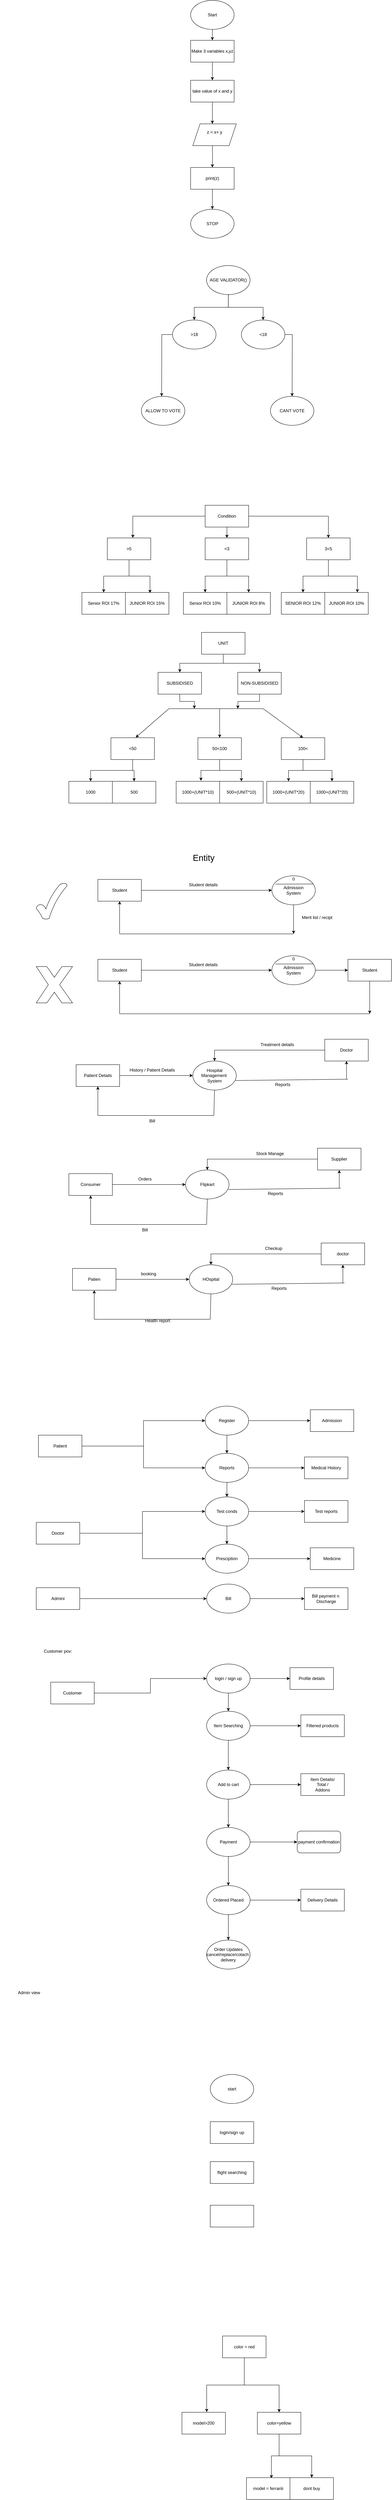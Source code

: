 <mxfile version="20.2.3" type="device"><diagram id="AT9B0kS2fk1D8fBQmfeN" name="Page-1"><mxGraphModel dx="2072" dy="557" grid="1" gridSize="10" guides="1" tooltips="1" connect="1" arrows="1" fold="1" page="1" pageScale="1" pageWidth="1169" pageHeight="827" math="0" shadow="0"><root><mxCell id="0"/><mxCell id="1" parent="0"/><mxCell id="P5jrY3EZZTIS_QduLE-k-5" style="edgeStyle=orthogonalEdgeStyle;rounded=0;orthogonalLoop=1;jettySize=auto;html=1;entryX=0.5;entryY=0;entryDx=0;entryDy=0;" parent="1" source="P5jrY3EZZTIS_QduLE-k-1" target="P5jrY3EZZTIS_QduLE-k-2" edge="1"><mxGeometry relative="1" as="geometry"/></mxCell><mxCell id="P5jrY3EZZTIS_QduLE-k-1" value="Make 3 variables x,yz" style="rounded=0;whiteSpace=wrap;html=1;" parent="1" vertex="1"><mxGeometry x="495.94" y="200" width="120" height="60" as="geometry"/></mxCell><mxCell id="P5jrY3EZZTIS_QduLE-k-6" style="edgeStyle=orthogonalEdgeStyle;rounded=0;orthogonalLoop=1;jettySize=auto;html=1;entryX=0.5;entryY=0;entryDx=0;entryDy=0;" parent="1" source="P5jrY3EZZTIS_QduLE-k-2" edge="1"><mxGeometry relative="1" as="geometry"><mxPoint x="555.94" y="430" as="targetPoint"/></mxGeometry></mxCell><mxCell id="P5jrY3EZZTIS_QduLE-k-2" value="take value of x and y" style="rounded=0;whiteSpace=wrap;html=1;" parent="1" vertex="1"><mxGeometry x="495.94" y="310" width="120" height="60" as="geometry"/></mxCell><mxCell id="P5jrY3EZZTIS_QduLE-k-7" style="edgeStyle=orthogonalEdgeStyle;rounded=0;orthogonalLoop=1;jettySize=auto;html=1;entryX=0.5;entryY=0;entryDx=0;entryDy=0;" parent="1" target="P5jrY3EZZTIS_QduLE-k-4" edge="1"><mxGeometry relative="1" as="geometry"><mxPoint x="555.94" y="490" as="sourcePoint"/></mxGeometry></mxCell><mxCell id="P5jrY3EZZTIS_QduLE-k-11" style="edgeStyle=orthogonalEdgeStyle;rounded=0;orthogonalLoop=1;jettySize=auto;html=1;entryX=0.5;entryY=0;entryDx=0;entryDy=0;" parent="1" source="P5jrY3EZZTIS_QduLE-k-4" target="P5jrY3EZZTIS_QduLE-k-10" edge="1"><mxGeometry relative="1" as="geometry"/></mxCell><mxCell id="P5jrY3EZZTIS_QduLE-k-4" value="print(z)" style="rounded=0;whiteSpace=wrap;html=1;" parent="1" vertex="1"><mxGeometry x="495.94" y="550" width="120" height="60" as="geometry"/></mxCell><mxCell id="P5jrY3EZZTIS_QduLE-k-9" style="edgeStyle=orthogonalEdgeStyle;rounded=0;orthogonalLoop=1;jettySize=auto;html=1;entryX=0.5;entryY=0;entryDx=0;entryDy=0;" parent="1" source="P5jrY3EZZTIS_QduLE-k-8" target="P5jrY3EZZTIS_QduLE-k-1" edge="1"><mxGeometry relative="1" as="geometry"/></mxCell><mxCell id="P5jrY3EZZTIS_QduLE-k-8" value="Start" style="ellipse;whiteSpace=wrap;html=1;" parent="1" vertex="1"><mxGeometry x="495.94" y="90" width="120" height="80" as="geometry"/></mxCell><mxCell id="P5jrY3EZZTIS_QduLE-k-10" value="STOP" style="ellipse;whiteSpace=wrap;html=1;" parent="1" vertex="1"><mxGeometry x="495.94" y="665" width="120" height="80" as="geometry"/></mxCell><mxCell id="P5jrY3EZZTIS_QduLE-k-12" value="&#10;&lt;span style=&quot;color: rgb(0, 0, 0); font-family: Helvetica; font-size: 12px; font-style: normal; font-variant-ligatures: normal; font-variant-caps: normal; font-weight: 400; letter-spacing: normal; orphans: 2; text-align: center; text-indent: 0px; text-transform: none; widows: 2; word-spacing: 0px; -webkit-text-stroke-width: 0px; background-color: rgb(248, 249, 250); text-decoration-thickness: initial; text-decoration-style: initial; text-decoration-color: initial; float: none; display: inline !important;&quot;&gt;z = x+ y&lt;/span&gt;&#10;&#10;" style="shape=parallelogram;perimeter=parallelogramPerimeter;whiteSpace=wrap;html=1;fixedSize=1;sketch=0;" parent="1" vertex="1"><mxGeometry x="501.94" y="430" width="120" height="60" as="geometry"/></mxCell><mxCell id="P5jrY3EZZTIS_QduLE-k-19" style="edgeStyle=orthogonalEdgeStyle;rounded=0;orthogonalLoop=1;jettySize=auto;html=1;" parent="1" source="P5jrY3EZZTIS_QduLE-k-13" target="P5jrY3EZZTIS_QduLE-k-14" edge="1"><mxGeometry relative="1" as="geometry"/></mxCell><mxCell id="P5jrY3EZZTIS_QduLE-k-20" style="edgeStyle=orthogonalEdgeStyle;rounded=0;orthogonalLoop=1;jettySize=auto;html=1;" parent="1" source="P5jrY3EZZTIS_QduLE-k-13" target="P5jrY3EZZTIS_QduLE-k-15" edge="1"><mxGeometry relative="1" as="geometry"/></mxCell><mxCell id="P5jrY3EZZTIS_QduLE-k-13" value="AGE VALIDATOR()" style="ellipse;whiteSpace=wrap;html=1;sketch=0;" parent="1" vertex="1"><mxGeometry x="539.94" y="820" width="120" height="80" as="geometry"/></mxCell><mxCell id="P5jrY3EZZTIS_QduLE-k-18" style="edgeStyle=orthogonalEdgeStyle;rounded=0;orthogonalLoop=1;jettySize=auto;html=1;" parent="1" source="P5jrY3EZZTIS_QduLE-k-14" edge="1"><mxGeometry relative="1" as="geometry"><mxPoint x="415.94" y="1180" as="targetPoint"/></mxGeometry></mxCell><mxCell id="P5jrY3EZZTIS_QduLE-k-14" value="&amp;gt;18" style="ellipse;whiteSpace=wrap;html=1;sketch=0;" parent="1" vertex="1"><mxGeometry x="445.94" y="970" width="120" height="80" as="geometry"/></mxCell><mxCell id="P5jrY3EZZTIS_QduLE-k-21" style="edgeStyle=orthogonalEdgeStyle;rounded=0;orthogonalLoop=1;jettySize=auto;html=1;" parent="1" source="P5jrY3EZZTIS_QduLE-k-15" edge="1"><mxGeometry relative="1" as="geometry"><mxPoint x="775.94" y="1180" as="targetPoint"/></mxGeometry></mxCell><mxCell id="P5jrY3EZZTIS_QduLE-k-15" value="&amp;lt;18" style="ellipse;whiteSpace=wrap;html=1;sketch=0;" parent="1" vertex="1"><mxGeometry x="635.94" y="970" width="120" height="80" as="geometry"/></mxCell><mxCell id="P5jrY3EZZTIS_QduLE-k-16" value="CANT VOTE" style="ellipse;whiteSpace=wrap;html=1;sketch=0;" parent="1" vertex="1"><mxGeometry x="716" y="1180" width="120" height="80" as="geometry"/></mxCell><mxCell id="P5jrY3EZZTIS_QduLE-k-17" value="ALLOW TO VOTE" style="ellipse;whiteSpace=wrap;html=1;sketch=0;" parent="1" vertex="1"><mxGeometry x="360" y="1180" width="120" height="80" as="geometry"/></mxCell><mxCell id="LFOs1gvTpptf0K-Td9Sr-6" style="edgeStyle=orthogonalEdgeStyle;rounded=0;orthogonalLoop=1;jettySize=auto;html=1;entryX=0.587;entryY=-0.005;entryDx=0;entryDy=0;entryPerimeter=0;" parent="1" source="LFOs1gvTpptf0K-Td9Sr-1" target="LFOs1gvTpptf0K-Td9Sr-2" edge="1"><mxGeometry relative="1" as="geometry"/></mxCell><mxCell id="DsprkeoPMTY-mSNJAvl2-25" style="edgeStyle=orthogonalEdgeStyle;rounded=0;orthogonalLoop=1;jettySize=auto;html=1;" parent="1" source="LFOs1gvTpptf0K-Td9Sr-1" target="LFOs1gvTpptf0K-Td9Sr-4" edge="1"><mxGeometry relative="1" as="geometry"/></mxCell><mxCell id="DsprkeoPMTY-mSNJAvl2-27" style="edgeStyle=orthogonalEdgeStyle;rounded=0;orthogonalLoop=1;jettySize=auto;html=1;" parent="1" source="LFOs1gvTpptf0K-Td9Sr-1" target="DsprkeoPMTY-mSNJAvl2-18" edge="1"><mxGeometry relative="1" as="geometry"/></mxCell><mxCell id="LFOs1gvTpptf0K-Td9Sr-1" value="Condition" style="rounded=0;whiteSpace=wrap;html=1;" parent="1" vertex="1"><mxGeometry x="536" y="1480" width="120" height="60" as="geometry"/></mxCell><mxCell id="DsprkeoPMTY-mSNJAvl2-7" style="edgeStyle=orthogonalEdgeStyle;rounded=0;orthogonalLoop=1;jettySize=auto;html=1;entryX=0.5;entryY=0;entryDx=0;entryDy=0;" parent="1" source="LFOs1gvTpptf0K-Td9Sr-2" target="DsprkeoPMTY-mSNJAvl2-1" edge="1"><mxGeometry relative="1" as="geometry"/></mxCell><mxCell id="DsprkeoPMTY-mSNJAvl2-8" style="edgeStyle=orthogonalEdgeStyle;rounded=0;orthogonalLoop=1;jettySize=auto;html=1;entryX=0.565;entryY=0.027;entryDx=0;entryDy=0;entryPerimeter=0;" parent="1" source="LFOs1gvTpptf0K-Td9Sr-2" target="DsprkeoPMTY-mSNJAvl2-6" edge="1"><mxGeometry relative="1" as="geometry"/></mxCell><mxCell id="LFOs1gvTpptf0K-Td9Sr-2" value="&amp;gt;5" style="rounded=0;whiteSpace=wrap;html=1;" parent="1" vertex="1"><mxGeometry x="266" y="1570" width="120" height="60" as="geometry"/></mxCell><mxCell id="DsprkeoPMTY-mSNJAvl2-14" style="edgeStyle=orthogonalEdgeStyle;rounded=0;orthogonalLoop=1;jettySize=auto;html=1;" parent="1" source="LFOs1gvTpptf0K-Td9Sr-4" target="DsprkeoPMTY-mSNJAvl2-2" edge="1"><mxGeometry relative="1" as="geometry"/></mxCell><mxCell id="DsprkeoPMTY-mSNJAvl2-15" style="edgeStyle=orthogonalEdgeStyle;rounded=0;orthogonalLoop=1;jettySize=auto;html=1;" parent="1" source="LFOs1gvTpptf0K-Td9Sr-4" target="DsprkeoPMTY-mSNJAvl2-5" edge="1"><mxGeometry relative="1" as="geometry"/></mxCell><mxCell id="LFOs1gvTpptf0K-Td9Sr-4" value="&amp;lt;3" style="rounded=0;whiteSpace=wrap;html=1;" parent="1" vertex="1"><mxGeometry x="536" y="1570" width="120" height="60" as="geometry"/></mxCell><mxCell id="DsprkeoPMTY-mSNJAvl2-1" value="Senior ROI 17%" style="rounded=0;whiteSpace=wrap;html=1;" parent="1" vertex="1"><mxGeometry x="196" y="1720" width="120" height="60" as="geometry"/></mxCell><mxCell id="DsprkeoPMTY-mSNJAvl2-2" value="Senior ROI 10%" style="rounded=0;whiteSpace=wrap;html=1;" parent="1" vertex="1"><mxGeometry x="476" y="1720" width="120" height="60" as="geometry"/></mxCell><mxCell id="DsprkeoPMTY-mSNJAvl2-3" value="SENIOR ROI 12%" style="rounded=0;whiteSpace=wrap;html=1;" parent="1" vertex="1"><mxGeometry x="746" y="1720" width="120" height="60" as="geometry"/></mxCell><mxCell id="DsprkeoPMTY-mSNJAvl2-4" value="JUNIOR ROI 10%" style="rounded=0;whiteSpace=wrap;html=1;" parent="1" vertex="1"><mxGeometry x="866" y="1720" width="120" height="60" as="geometry"/></mxCell><mxCell id="DsprkeoPMTY-mSNJAvl2-5" value="JUNIOR ROI 8%" style="rounded=0;whiteSpace=wrap;html=1;" parent="1" vertex="1"><mxGeometry x="596" y="1720" width="120" height="60" as="geometry"/></mxCell><mxCell id="DsprkeoPMTY-mSNJAvl2-6" value="JUNIOR ROI 15%" style="rounded=0;whiteSpace=wrap;html=1;" parent="1" vertex="1"><mxGeometry x="316" y="1720" width="120" height="60" as="geometry"/></mxCell><mxCell id="DsprkeoPMTY-mSNJAvl2-20" style="edgeStyle=orthogonalEdgeStyle;rounded=0;orthogonalLoop=1;jettySize=auto;html=1;" parent="1" source="DsprkeoPMTY-mSNJAvl2-18" target="DsprkeoPMTY-mSNJAvl2-3" edge="1"><mxGeometry relative="1" as="geometry"/></mxCell><mxCell id="DsprkeoPMTY-mSNJAvl2-21" style="edgeStyle=orthogonalEdgeStyle;rounded=0;orthogonalLoop=1;jettySize=auto;html=1;entryX=0.75;entryY=0;entryDx=0;entryDy=0;" parent="1" source="DsprkeoPMTY-mSNJAvl2-18" target="DsprkeoPMTY-mSNJAvl2-4" edge="1"><mxGeometry relative="1" as="geometry"/></mxCell><mxCell id="DsprkeoPMTY-mSNJAvl2-18" value="3&amp;lt;5" style="rounded=0;whiteSpace=wrap;html=1;" parent="1" vertex="1"><mxGeometry x="816" y="1570" width="120" height="60" as="geometry"/></mxCell><mxCell id="DsprkeoPMTY-mSNJAvl2-37" style="edgeStyle=orthogonalEdgeStyle;rounded=0;orthogonalLoop=1;jettySize=auto;html=1;" parent="1" source="DsprkeoPMTY-mSNJAvl2-28" target="DsprkeoPMTY-mSNJAvl2-35" edge="1"><mxGeometry relative="1" as="geometry"/></mxCell><mxCell id="DsprkeoPMTY-mSNJAvl2-38" style="edgeStyle=orthogonalEdgeStyle;rounded=0;orthogonalLoop=1;jettySize=auto;html=1;" parent="1" source="DsprkeoPMTY-mSNJAvl2-28" target="DsprkeoPMTY-mSNJAvl2-36" edge="1"><mxGeometry relative="1" as="geometry"/></mxCell><mxCell id="DsprkeoPMTY-mSNJAvl2-28" value="UNIT" style="rounded=0;whiteSpace=wrap;html=1;" parent="1" vertex="1"><mxGeometry x="526" y="1830" width="120" height="60" as="geometry"/></mxCell><mxCell id="DsprkeoPMTY-mSNJAvl2-51" style="edgeStyle=orthogonalEdgeStyle;rounded=0;orthogonalLoop=1;jettySize=auto;html=1;entryX=0.5;entryY=0;entryDx=0;entryDy=0;" parent="1" source="DsprkeoPMTY-mSNJAvl2-29" target="DsprkeoPMTY-mSNJAvl2-48" edge="1"><mxGeometry relative="1" as="geometry"/></mxCell><mxCell id="DsprkeoPMTY-mSNJAvl2-52" style="edgeStyle=orthogonalEdgeStyle;rounded=0;orthogonalLoop=1;jettySize=auto;html=1;" parent="1" source="DsprkeoPMTY-mSNJAvl2-29" target="DsprkeoPMTY-mSNJAvl2-47" edge="1"><mxGeometry relative="1" as="geometry"/></mxCell><mxCell id="DsprkeoPMTY-mSNJAvl2-29" value="&amp;lt;50" style="rounded=0;whiteSpace=wrap;html=1;" parent="1" vertex="1"><mxGeometry x="276" y="2120" width="120" height="60" as="geometry"/></mxCell><mxCell id="DsprkeoPMTY-mSNJAvl2-53" style="edgeStyle=orthogonalEdgeStyle;rounded=0;orthogonalLoop=1;jettySize=auto;html=1;entryX=0.57;entryY=-0.023;entryDx=0;entryDy=0;entryPerimeter=0;" parent="1" source="DsprkeoPMTY-mSNJAvl2-30" target="DsprkeoPMTY-mSNJAvl2-46" edge="1"><mxGeometry relative="1" as="geometry"/></mxCell><mxCell id="DsprkeoPMTY-mSNJAvl2-54" style="edgeStyle=orthogonalEdgeStyle;rounded=0;orthogonalLoop=1;jettySize=auto;html=1;entryX=0.5;entryY=0;entryDx=0;entryDy=0;" parent="1" source="DsprkeoPMTY-mSNJAvl2-30" target="DsprkeoPMTY-mSNJAvl2-49" edge="1"><mxGeometry relative="1" as="geometry"/></mxCell><mxCell id="DsprkeoPMTY-mSNJAvl2-30" value="50&amp;lt;100" style="rounded=0;whiteSpace=wrap;html=1;" parent="1" vertex="1"><mxGeometry x="516" y="2120" width="120" height="60" as="geometry"/></mxCell><mxCell id="DsprkeoPMTY-mSNJAvl2-55" style="edgeStyle=orthogonalEdgeStyle;rounded=0;orthogonalLoop=1;jettySize=auto;html=1;" parent="1" source="DsprkeoPMTY-mSNJAvl2-31" target="DsprkeoPMTY-mSNJAvl2-45" edge="1"><mxGeometry relative="1" as="geometry"/></mxCell><mxCell id="DsprkeoPMTY-mSNJAvl2-56" style="edgeStyle=orthogonalEdgeStyle;rounded=0;orthogonalLoop=1;jettySize=auto;html=1;" parent="1" source="DsprkeoPMTY-mSNJAvl2-31" target="DsprkeoPMTY-mSNJAvl2-50" edge="1"><mxGeometry relative="1" as="geometry"/></mxCell><mxCell id="DsprkeoPMTY-mSNJAvl2-31" value="100&amp;lt;" style="rounded=0;whiteSpace=wrap;html=1;" parent="1" vertex="1"><mxGeometry x="746" y="2120" width="120" height="60" as="geometry"/></mxCell><mxCell id="DsprkeoPMTY-mSNJAvl2-40" style="edgeStyle=orthogonalEdgeStyle;rounded=0;orthogonalLoop=1;jettySize=auto;html=1;" parent="1" source="DsprkeoPMTY-mSNJAvl2-35" edge="1"><mxGeometry relative="1" as="geometry"><mxPoint x="506" y="2040" as="targetPoint"/></mxGeometry></mxCell><mxCell id="DsprkeoPMTY-mSNJAvl2-35" value="SUBSIDISED" style="rounded=0;whiteSpace=wrap;html=1;" parent="1" vertex="1"><mxGeometry x="406" y="1940" width="120" height="60" as="geometry"/></mxCell><mxCell id="DsprkeoPMTY-mSNJAvl2-41" style="edgeStyle=orthogonalEdgeStyle;rounded=0;orthogonalLoop=1;jettySize=auto;html=1;" parent="1" source="DsprkeoPMTY-mSNJAvl2-36" edge="1"><mxGeometry relative="1" as="geometry"><mxPoint x="626" y="2040" as="targetPoint"/></mxGeometry></mxCell><mxCell id="DsprkeoPMTY-mSNJAvl2-36" value="NON-SUBSIDISED" style="rounded=0;whiteSpace=wrap;html=1;" parent="1" vertex="1"><mxGeometry x="626" y="1940" width="120" height="60" as="geometry"/></mxCell><mxCell id="DsprkeoPMTY-mSNJAvl2-39" value="" style="endArrow=none;html=1;rounded=0;" parent="1" edge="1"><mxGeometry width="50" height="50" relative="1" as="geometry"><mxPoint x="436" y="2040" as="sourcePoint"/><mxPoint x="696" y="2040" as="targetPoint"/></mxGeometry></mxCell><mxCell id="DsprkeoPMTY-mSNJAvl2-42" value="" style="endArrow=classic;html=1;rounded=0;entryX=0.571;entryY=-0.011;entryDx=0;entryDy=0;entryPerimeter=0;" parent="1" target="DsprkeoPMTY-mSNJAvl2-29" edge="1"><mxGeometry width="50" height="50" relative="1" as="geometry"><mxPoint x="436" y="2040" as="sourcePoint"/><mxPoint x="382" y="2000" as="targetPoint"/></mxGeometry></mxCell><mxCell id="DsprkeoPMTY-mSNJAvl2-43" value="" style="endArrow=classic;html=1;rounded=0;entryX=0.5;entryY=0;entryDx=0;entryDy=0;" parent="1" target="DsprkeoPMTY-mSNJAvl2-30" edge="1"><mxGeometry width="50" height="50" relative="1" as="geometry"><mxPoint x="576" y="2040" as="sourcePoint"/><mxPoint x="601" y="2040" as="targetPoint"/></mxGeometry></mxCell><mxCell id="DsprkeoPMTY-mSNJAvl2-44" value="" style="endArrow=classic;html=1;rounded=0;entryX=0.5;entryY=0;entryDx=0;entryDy=0;" parent="1" target="DsprkeoPMTY-mSNJAvl2-31" edge="1"><mxGeometry width="50" height="50" relative="1" as="geometry"><mxPoint x="696" y="2040" as="sourcePoint"/><mxPoint x="776" y="2030" as="targetPoint"/></mxGeometry></mxCell><mxCell id="DsprkeoPMTY-mSNJAvl2-45" value="1000+(UNIT*20)" style="rounded=0;whiteSpace=wrap;html=1;" parent="1" vertex="1"><mxGeometry x="706" y="2240" width="120" height="60" as="geometry"/></mxCell><mxCell id="DsprkeoPMTY-mSNJAvl2-46" value="1000+(UNIT*10)" style="rounded=0;whiteSpace=wrap;html=1;" parent="1" vertex="1"><mxGeometry x="456" y="2240" width="120" height="60" as="geometry"/></mxCell><mxCell id="DsprkeoPMTY-mSNJAvl2-47" value="500" style="rounded=0;whiteSpace=wrap;html=1;" parent="1" vertex="1"><mxGeometry x="280" y="2240" width="120" height="60" as="geometry"/></mxCell><mxCell id="DsprkeoPMTY-mSNJAvl2-48" value="1000" style="rounded=0;whiteSpace=wrap;html=1;" parent="1" vertex="1"><mxGeometry x="160" y="2240" width="120" height="60" as="geometry"/></mxCell><mxCell id="DsprkeoPMTY-mSNJAvl2-49" value="500+(UNIT*10)" style="rounded=0;whiteSpace=wrap;html=1;" parent="1" vertex="1"><mxGeometry x="576" y="2240" width="120" height="60" as="geometry"/></mxCell><mxCell id="DsprkeoPMTY-mSNJAvl2-50" value="1000+(UNIT*20)" style="rounded=0;whiteSpace=wrap;html=1;" parent="1" vertex="1"><mxGeometry x="826" y="2240" width="120" height="60" as="geometry"/></mxCell><mxCell id="LODYbCvJpNAsc-kJ_7A7-5" style="edgeStyle=orthogonalEdgeStyle;rounded=0;orthogonalLoop=1;jettySize=auto;html=1;" parent="1" source="LODYbCvJpNAsc-kJ_7A7-1" edge="1"><mxGeometry relative="1" as="geometry"><mxPoint x="720" y="2540" as="targetPoint"/></mxGeometry></mxCell><mxCell id="LODYbCvJpNAsc-kJ_7A7-1" value="Student" style="rounded=0;whiteSpace=wrap;html=1;" parent="1" vertex="1"><mxGeometry x="240" y="2510" width="120" height="60" as="geometry"/></mxCell><mxCell id="LODYbCvJpNAsc-kJ_7A7-6" style="edgeStyle=orthogonalEdgeStyle;rounded=0;orthogonalLoop=1;jettySize=auto;html=1;" parent="1" source="LODYbCvJpNAsc-kJ_7A7-2" edge="1"><mxGeometry relative="1" as="geometry"><mxPoint x="780" y="2660" as="targetPoint"/></mxGeometry></mxCell><mxCell id="LODYbCvJpNAsc-kJ_7A7-2" value="Admission&lt;br&gt;System" style="ellipse;whiteSpace=wrap;html=1;" parent="1" vertex="1"><mxGeometry x="720" y="2500" width="120" height="80" as="geometry"/></mxCell><mxCell id="LODYbCvJpNAsc-kJ_7A7-3" value="" style="endArrow=none;html=1;rounded=0;" parent="1" edge="1"><mxGeometry width="50" height="50" relative="1" as="geometry"><mxPoint x="300" y="2660" as="sourcePoint"/><mxPoint x="780" y="2660" as="targetPoint"/></mxGeometry></mxCell><mxCell id="LODYbCvJpNAsc-kJ_7A7-4" value="" style="endArrow=classic;html=1;rounded=0;entryX=0.5;entryY=1;entryDx=0;entryDy=0;" parent="1" target="LODYbCvJpNAsc-kJ_7A7-1" edge="1"><mxGeometry width="50" height="50" relative="1" as="geometry"><mxPoint x="300" y="2660" as="sourcePoint"/><mxPoint x="550" y="2460" as="targetPoint"/></mxGeometry></mxCell><mxCell id="LODYbCvJpNAsc-kJ_7A7-7" value="Student details" style="text;html=1;strokeColor=none;fillColor=none;align=center;verticalAlign=middle;whiteSpace=wrap;rounded=0;" parent="1" vertex="1"><mxGeometry x="466" y="2510" width="130" height="30" as="geometry"/></mxCell><mxCell id="LODYbCvJpNAsc-kJ_7A7-8" value="&lt;font style=&quot;font-size: 24px;&quot;&gt;Entity&lt;/font&gt;" style="text;html=1;strokeColor=none;fillColor=none;align=center;verticalAlign=middle;whiteSpace=wrap;rounded=0;" parent="1" vertex="1"><mxGeometry x="441.94" y="2421" width="180" height="60" as="geometry"/></mxCell><mxCell id="LODYbCvJpNAsc-kJ_7A7-9" value="Merit list / recipt" style="text;html=1;strokeColor=none;fillColor=none;align=center;verticalAlign=middle;whiteSpace=wrap;rounded=0;" parent="1" vertex="1"><mxGeometry x="790" y="2600" width="110" height="30" as="geometry"/></mxCell><mxCell id="LODYbCvJpNAsc-kJ_7A7-10" value="&lt;font style=&quot;font-size: 12px;&quot;&gt;0&lt;/font&gt;" style="text;html=1;strokeColor=none;fillColor=none;align=center;verticalAlign=middle;whiteSpace=wrap;rounded=0;fontSize=24;" parent="1" vertex="1"><mxGeometry x="750" y="2490" width="60" height="30" as="geometry"/></mxCell><mxCell id="LODYbCvJpNAsc-kJ_7A7-11" value="" style="endArrow=none;html=1;rounded=0;fontSize=12;entryX=0.957;entryY=0.283;entryDx=0;entryDy=0;entryPerimeter=0;" parent="1" target="LODYbCvJpNAsc-kJ_7A7-2" edge="1"><mxGeometry width="50" height="50" relative="1" as="geometry"><mxPoint x="730" y="2523" as="sourcePoint"/><mxPoint x="550" y="2430" as="targetPoint"/></mxGeometry></mxCell><mxCell id="LODYbCvJpNAsc-kJ_7A7-12" style="edgeStyle=orthogonalEdgeStyle;rounded=0;orthogonalLoop=1;jettySize=auto;html=1;" parent="1" source="LODYbCvJpNAsc-kJ_7A7-13" edge="1"><mxGeometry relative="1" as="geometry"><mxPoint x="720" y="2760" as="targetPoint"/></mxGeometry></mxCell><mxCell id="LODYbCvJpNAsc-kJ_7A7-13" value="Student" style="rounded=0;whiteSpace=wrap;html=1;" parent="1" vertex="1"><mxGeometry x="240" y="2730" width="120" height="60" as="geometry"/></mxCell><mxCell id="LODYbCvJpNAsc-kJ_7A7-25" style="edgeStyle=orthogonalEdgeStyle;rounded=0;orthogonalLoop=1;jettySize=auto;html=1;fontSize=12;" parent="1" source="LODYbCvJpNAsc-kJ_7A7-15" target="LODYbCvJpNAsc-kJ_7A7-23" edge="1"><mxGeometry relative="1" as="geometry"/></mxCell><mxCell id="LODYbCvJpNAsc-kJ_7A7-15" value="Admission&lt;br&gt;System" style="ellipse;whiteSpace=wrap;html=1;" parent="1" vertex="1"><mxGeometry x="720" y="2720" width="120" height="80" as="geometry"/></mxCell><mxCell id="LODYbCvJpNAsc-kJ_7A7-16" value="" style="endArrow=none;html=1;rounded=0;" parent="1" edge="1"><mxGeometry width="50" height="50" relative="1" as="geometry"><mxPoint x="300" y="2880" as="sourcePoint"/><mxPoint x="990" y="2880" as="targetPoint"/></mxGeometry></mxCell><mxCell id="LODYbCvJpNAsc-kJ_7A7-17" value="" style="endArrow=classic;html=1;rounded=0;entryX=0.5;entryY=1;entryDx=0;entryDy=0;" parent="1" target="LODYbCvJpNAsc-kJ_7A7-13" edge="1"><mxGeometry width="50" height="50" relative="1" as="geometry"><mxPoint x="300" y="2880" as="sourcePoint"/><mxPoint x="550" y="2680" as="targetPoint"/></mxGeometry></mxCell><mxCell id="LODYbCvJpNAsc-kJ_7A7-18" value="Student details" style="text;html=1;strokeColor=none;fillColor=none;align=center;verticalAlign=middle;whiteSpace=wrap;rounded=0;" parent="1" vertex="1"><mxGeometry x="466" y="2730" width="130" height="30" as="geometry"/></mxCell><mxCell id="LODYbCvJpNAsc-kJ_7A7-20" value="&lt;font style=&quot;font-size: 12px;&quot;&gt;0&lt;/font&gt;" style="text;html=1;strokeColor=none;fillColor=none;align=center;verticalAlign=middle;whiteSpace=wrap;rounded=0;fontSize=24;" parent="1" vertex="1"><mxGeometry x="750" y="2710" width="60" height="30" as="geometry"/></mxCell><mxCell id="LODYbCvJpNAsc-kJ_7A7-21" value="" style="endArrow=none;html=1;rounded=0;fontSize=12;entryX=0.957;entryY=0.283;entryDx=0;entryDy=0;entryPerimeter=0;" parent="1" target="LODYbCvJpNAsc-kJ_7A7-15" edge="1"><mxGeometry width="50" height="50" relative="1" as="geometry"><mxPoint x="730" y="2743" as="sourcePoint"/><mxPoint x="550" y="2650" as="targetPoint"/></mxGeometry></mxCell><mxCell id="LODYbCvJpNAsc-kJ_7A7-29" style="edgeStyle=orthogonalEdgeStyle;rounded=0;orthogonalLoop=1;jettySize=auto;html=1;fontSize=12;" parent="1" source="LODYbCvJpNAsc-kJ_7A7-23" edge="1"><mxGeometry relative="1" as="geometry"><mxPoint x="990" y="2880" as="targetPoint"/></mxGeometry></mxCell><mxCell id="LODYbCvJpNAsc-kJ_7A7-23" value="Student" style="rounded=0;whiteSpace=wrap;html=1;fontSize=12;" parent="1" vertex="1"><mxGeometry x="930" y="2730" width="120" height="60" as="geometry"/></mxCell><mxCell id="LODYbCvJpNAsc-kJ_7A7-31" value="" style="verticalLabelPosition=bottom;verticalAlign=top;html=1;shape=mxgraph.basic.tick;fontSize=12;" parent="1" vertex="1"><mxGeometry x="70" y="2520" width="85" height="100" as="geometry"/></mxCell><mxCell id="LODYbCvJpNAsc-kJ_7A7-32" value="" style="verticalLabelPosition=bottom;verticalAlign=top;html=1;shape=mxgraph.basic.x;fontSize=12;" parent="1" vertex="1"><mxGeometry x="70" y="2750" width="100" height="100" as="geometry"/></mxCell><mxCell id="LODYbCvJpNAsc-kJ_7A7-33" value="Hospital&lt;br&gt;Management&amp;nbsp;&lt;br&gt;System" style="ellipse;whiteSpace=wrap;html=1;fontSize=12;" parent="1" vertex="1"><mxGeometry x="501.94" y="3010" width="120" height="80" as="geometry"/></mxCell><mxCell id="LODYbCvJpNAsc-kJ_7A7-35" style="edgeStyle=orthogonalEdgeStyle;rounded=0;orthogonalLoop=1;jettySize=auto;html=1;fontSize=12;" parent="1" source="LODYbCvJpNAsc-kJ_7A7-34" target="LODYbCvJpNAsc-kJ_7A7-33" edge="1"><mxGeometry relative="1" as="geometry"/></mxCell><mxCell id="LODYbCvJpNAsc-kJ_7A7-34" value="Patient Details" style="rounded=0;whiteSpace=wrap;html=1;fontSize=12;" parent="1" vertex="1"><mxGeometry x="180" y="3020" width="120" height="60" as="geometry"/></mxCell><mxCell id="LODYbCvJpNAsc-kJ_7A7-37" value="" style="endArrow=none;html=1;rounded=0;fontSize=12;" parent="1" edge="1"><mxGeometry width="50" height="50" relative="1" as="geometry"><mxPoint x="240" y="3160" as="sourcePoint"/><mxPoint x="560" y="3160" as="targetPoint"/></mxGeometry></mxCell><mxCell id="LODYbCvJpNAsc-kJ_7A7-38" value="" style="endArrow=classic;html=1;rounded=0;fontSize=12;entryX=0.5;entryY=1;entryDx=0;entryDy=0;" parent="1" target="LODYbCvJpNAsc-kJ_7A7-34" edge="1"><mxGeometry width="50" height="50" relative="1" as="geometry"><mxPoint x="240" y="3160" as="sourcePoint"/><mxPoint x="630" y="2960" as="targetPoint"/></mxGeometry></mxCell><mxCell id="LODYbCvJpNAsc-kJ_7A7-40" style="edgeStyle=orthogonalEdgeStyle;rounded=0;orthogonalLoop=1;jettySize=auto;html=1;entryX=0.5;entryY=0;entryDx=0;entryDy=0;fontSize=12;" parent="1" source="LODYbCvJpNAsc-kJ_7A7-39" target="LODYbCvJpNAsc-kJ_7A7-33" edge="1"><mxGeometry relative="1" as="geometry"/></mxCell><mxCell id="LODYbCvJpNAsc-kJ_7A7-39" value="Doctor" style="rounded=0;whiteSpace=wrap;html=1;fontSize=12;" parent="1" vertex="1"><mxGeometry x="866" y="2950" width="120" height="60" as="geometry"/></mxCell><mxCell id="LODYbCvJpNAsc-kJ_7A7-41" value="" style="endArrow=none;html=1;rounded=0;fontSize=12;exitX=0.983;exitY=0.671;exitDx=0;exitDy=0;exitPerimeter=0;" parent="1" source="LODYbCvJpNAsc-kJ_7A7-33" edge="1"><mxGeometry width="50" height="50" relative="1" as="geometry"><mxPoint x="630" y="3070" as="sourcePoint"/><mxPoint x="930" y="3060" as="targetPoint"/></mxGeometry></mxCell><mxCell id="LODYbCvJpNAsc-kJ_7A7-42" value="" style="endArrow=classic;html=1;rounded=0;fontSize=12;entryX=0.5;entryY=1;entryDx=0;entryDy=0;" parent="1" target="LODYbCvJpNAsc-kJ_7A7-39" edge="1"><mxGeometry width="50" height="50" relative="1" as="geometry"><mxPoint x="926" y="3060" as="sourcePoint"/><mxPoint x="740" y="2860" as="targetPoint"/></mxGeometry></mxCell><mxCell id="LODYbCvJpNAsc-kJ_7A7-43" value="History / Patient Details" style="text;html=1;strokeColor=none;fillColor=none;align=center;verticalAlign=middle;whiteSpace=wrap;rounded=0;fontSize=12;" parent="1" vertex="1"><mxGeometry x="300" y="3020" width="180" height="30" as="geometry"/></mxCell><mxCell id="LODYbCvJpNAsc-kJ_7A7-44" value="Bill" style="text;html=1;strokeColor=none;fillColor=none;align=center;verticalAlign=middle;whiteSpace=wrap;rounded=0;fontSize=12;" parent="1" vertex="1"><mxGeometry x="360" y="3160" width="60" height="30" as="geometry"/></mxCell><mxCell id="LODYbCvJpNAsc-kJ_7A7-45" value="Treatment details" style="text;html=1;strokeColor=none;fillColor=none;align=center;verticalAlign=middle;whiteSpace=wrap;rounded=0;fontSize=12;" parent="1" vertex="1"><mxGeometry x="680" y="2950" width="110" height="30" as="geometry"/></mxCell><mxCell id="LODYbCvJpNAsc-kJ_7A7-46" value="Reports" style="text;html=1;strokeColor=none;fillColor=none;align=center;verticalAlign=middle;whiteSpace=wrap;rounded=0;fontSize=12;" parent="1" vertex="1"><mxGeometry x="720" y="3060" width="60" height="30" as="geometry"/></mxCell><mxCell id="LODYbCvJpNAsc-kJ_7A7-47" value="" style="endArrow=none;html=1;rounded=0;fontSize=12;entryX=0.5;entryY=1;entryDx=0;entryDy=0;" parent="1" target="LODYbCvJpNAsc-kJ_7A7-33" edge="1"><mxGeometry width="50" height="50" relative="1" as="geometry"><mxPoint x="560" y="3160" as="sourcePoint"/><mxPoint x="620" y="3050" as="targetPoint"/></mxGeometry></mxCell><mxCell id="LODYbCvJpNAsc-kJ_7A7-50" value="Flipkart" style="ellipse;whiteSpace=wrap;html=1;fontSize=12;" parent="1" vertex="1"><mxGeometry x="481.94" y="3310" width="120" height="80" as="geometry"/></mxCell><mxCell id="LODYbCvJpNAsc-kJ_7A7-51" style="edgeStyle=orthogonalEdgeStyle;rounded=0;orthogonalLoop=1;jettySize=auto;html=1;fontSize=12;" parent="1" source="LODYbCvJpNAsc-kJ_7A7-52" target="LODYbCvJpNAsc-kJ_7A7-50" edge="1"><mxGeometry relative="1" as="geometry"/></mxCell><mxCell id="LODYbCvJpNAsc-kJ_7A7-52" value="Consumer" style="rounded=0;whiteSpace=wrap;html=1;fontSize=12;" parent="1" vertex="1"><mxGeometry x="160" y="3320" width="120" height="60" as="geometry"/></mxCell><mxCell id="LODYbCvJpNAsc-kJ_7A7-53" value="" style="endArrow=none;html=1;rounded=0;fontSize=12;" parent="1" edge="1"><mxGeometry width="50" height="50" relative="1" as="geometry"><mxPoint x="220" y="3460" as="sourcePoint"/><mxPoint x="540" y="3460" as="targetPoint"/></mxGeometry></mxCell><mxCell id="LODYbCvJpNAsc-kJ_7A7-54" value="" style="endArrow=classic;html=1;rounded=0;fontSize=12;entryX=0.5;entryY=1;entryDx=0;entryDy=0;" parent="1" target="LODYbCvJpNAsc-kJ_7A7-52" edge="1"><mxGeometry width="50" height="50" relative="1" as="geometry"><mxPoint x="220" y="3460" as="sourcePoint"/><mxPoint x="610" y="3260" as="targetPoint"/></mxGeometry></mxCell><mxCell id="LODYbCvJpNAsc-kJ_7A7-55" style="edgeStyle=orthogonalEdgeStyle;rounded=0;orthogonalLoop=1;jettySize=auto;html=1;entryX=0.5;entryY=0;entryDx=0;entryDy=0;fontSize=12;" parent="1" source="LODYbCvJpNAsc-kJ_7A7-56" target="LODYbCvJpNAsc-kJ_7A7-50" edge="1"><mxGeometry relative="1" as="geometry"/></mxCell><mxCell id="LODYbCvJpNAsc-kJ_7A7-56" value="Supplier" style="rounded=0;whiteSpace=wrap;html=1;fontSize=12;" parent="1" vertex="1"><mxGeometry x="846" y="3250" width="120" height="60" as="geometry"/></mxCell><mxCell id="LODYbCvJpNAsc-kJ_7A7-57" value="" style="endArrow=none;html=1;rounded=0;fontSize=12;exitX=0.983;exitY=0.671;exitDx=0;exitDy=0;exitPerimeter=0;" parent="1" source="LODYbCvJpNAsc-kJ_7A7-50" edge="1"><mxGeometry width="50" height="50" relative="1" as="geometry"><mxPoint x="610" y="3370" as="sourcePoint"/><mxPoint x="910" y="3360" as="targetPoint"/></mxGeometry></mxCell><mxCell id="LODYbCvJpNAsc-kJ_7A7-58" value="" style="endArrow=classic;html=1;rounded=0;fontSize=12;entryX=0.5;entryY=1;entryDx=0;entryDy=0;" parent="1" target="LODYbCvJpNAsc-kJ_7A7-56" edge="1"><mxGeometry width="50" height="50" relative="1" as="geometry"><mxPoint x="906" y="3360" as="sourcePoint"/><mxPoint x="720" y="3160" as="targetPoint"/></mxGeometry></mxCell><mxCell id="LODYbCvJpNAsc-kJ_7A7-59" value="Orders" style="text;html=1;strokeColor=none;fillColor=none;align=center;verticalAlign=middle;whiteSpace=wrap;rounded=0;fontSize=12;" parent="1" vertex="1"><mxGeometry x="280" y="3320" width="180" height="30" as="geometry"/></mxCell><mxCell id="LODYbCvJpNAsc-kJ_7A7-60" value="Bill" style="text;html=1;strokeColor=none;fillColor=none;align=center;verticalAlign=middle;whiteSpace=wrap;rounded=0;fontSize=12;" parent="1" vertex="1"><mxGeometry x="340" y="3460" width="60" height="30" as="geometry"/></mxCell><mxCell id="LODYbCvJpNAsc-kJ_7A7-61" value="Stock Manage" style="text;html=1;strokeColor=none;fillColor=none;align=center;verticalAlign=middle;whiteSpace=wrap;rounded=0;fontSize=12;" parent="1" vertex="1"><mxGeometry x="660" y="3250" width="110" height="30" as="geometry"/></mxCell><mxCell id="LODYbCvJpNAsc-kJ_7A7-62" value="Reports" style="text;html=1;strokeColor=none;fillColor=none;align=center;verticalAlign=middle;whiteSpace=wrap;rounded=0;fontSize=12;" parent="1" vertex="1"><mxGeometry x="700" y="3360" width="60" height="30" as="geometry"/></mxCell><mxCell id="LODYbCvJpNAsc-kJ_7A7-63" value="" style="endArrow=none;html=1;rounded=0;fontSize=12;entryX=0.5;entryY=1;entryDx=0;entryDy=0;" parent="1" target="LODYbCvJpNAsc-kJ_7A7-50" edge="1"><mxGeometry width="50" height="50" relative="1" as="geometry"><mxPoint x="540" y="3460" as="sourcePoint"/><mxPoint x="600" y="3350" as="targetPoint"/></mxGeometry></mxCell><mxCell id="QJbdWtjZ7EEJ1wzDCTtT-1" value="HOspital" style="ellipse;whiteSpace=wrap;html=1;fontSize=12;" parent="1" vertex="1"><mxGeometry x="491.94" y="3571" width="120" height="80" as="geometry"/></mxCell><mxCell id="QJbdWtjZ7EEJ1wzDCTtT-2" style="edgeStyle=orthogonalEdgeStyle;rounded=0;orthogonalLoop=1;jettySize=auto;html=1;fontSize=12;" parent="1" source="QJbdWtjZ7EEJ1wzDCTtT-3" target="QJbdWtjZ7EEJ1wzDCTtT-1" edge="1"><mxGeometry relative="1" as="geometry"/></mxCell><mxCell id="QJbdWtjZ7EEJ1wzDCTtT-3" value="Patien" style="rounded=0;whiteSpace=wrap;html=1;fontSize=12;" parent="1" vertex="1"><mxGeometry x="170" y="3581" width="120" height="60" as="geometry"/></mxCell><mxCell id="QJbdWtjZ7EEJ1wzDCTtT-4" value="" style="endArrow=none;html=1;rounded=0;fontSize=12;" parent="1" edge="1"><mxGeometry width="50" height="50" relative="1" as="geometry"><mxPoint x="230" y="3721" as="sourcePoint"/><mxPoint x="550" y="3721" as="targetPoint"/></mxGeometry></mxCell><mxCell id="QJbdWtjZ7EEJ1wzDCTtT-5" value="" style="endArrow=classic;html=1;rounded=0;fontSize=12;entryX=0.5;entryY=1;entryDx=0;entryDy=0;" parent="1" target="QJbdWtjZ7EEJ1wzDCTtT-3" edge="1"><mxGeometry width="50" height="50" relative="1" as="geometry"><mxPoint x="230" y="3721" as="sourcePoint"/><mxPoint x="620" y="3521" as="targetPoint"/></mxGeometry></mxCell><mxCell id="QJbdWtjZ7EEJ1wzDCTtT-6" style="edgeStyle=orthogonalEdgeStyle;rounded=0;orthogonalLoop=1;jettySize=auto;html=1;entryX=0.5;entryY=0;entryDx=0;entryDy=0;fontSize=12;" parent="1" source="QJbdWtjZ7EEJ1wzDCTtT-7" target="QJbdWtjZ7EEJ1wzDCTtT-1" edge="1"><mxGeometry relative="1" as="geometry"/></mxCell><mxCell id="QJbdWtjZ7EEJ1wzDCTtT-7" value="doctor" style="rounded=0;whiteSpace=wrap;html=1;fontSize=12;" parent="1" vertex="1"><mxGeometry x="856" y="3511" width="120" height="60" as="geometry"/></mxCell><mxCell id="QJbdWtjZ7EEJ1wzDCTtT-8" value="" style="endArrow=none;html=1;rounded=0;fontSize=12;exitX=0.983;exitY=0.671;exitDx=0;exitDy=0;exitPerimeter=0;" parent="1" source="QJbdWtjZ7EEJ1wzDCTtT-1" edge="1"><mxGeometry width="50" height="50" relative="1" as="geometry"><mxPoint x="620" y="3631" as="sourcePoint"/><mxPoint x="920" y="3621" as="targetPoint"/></mxGeometry></mxCell><mxCell id="QJbdWtjZ7EEJ1wzDCTtT-9" value="" style="endArrow=classic;html=1;rounded=0;fontSize=12;entryX=0.5;entryY=1;entryDx=0;entryDy=0;" parent="1" target="QJbdWtjZ7EEJ1wzDCTtT-7" edge="1"><mxGeometry width="50" height="50" relative="1" as="geometry"><mxPoint x="916" y="3621" as="sourcePoint"/><mxPoint x="730" y="3421" as="targetPoint"/></mxGeometry></mxCell><mxCell id="QJbdWtjZ7EEJ1wzDCTtT-10" value="booking" style="text;html=1;strokeColor=none;fillColor=none;align=center;verticalAlign=middle;whiteSpace=wrap;rounded=0;fontSize=12;" parent="1" vertex="1"><mxGeometry x="290" y="3581" width="180" height="30" as="geometry"/></mxCell><mxCell id="QJbdWtjZ7EEJ1wzDCTtT-11" value="Checkup" style="text;html=1;strokeColor=none;fillColor=none;align=center;verticalAlign=middle;whiteSpace=wrap;rounded=0;fontSize=12;" parent="1" vertex="1"><mxGeometry x="670" y="3511" width="110" height="30" as="geometry"/></mxCell><mxCell id="QJbdWtjZ7EEJ1wzDCTtT-12" value="Reports" style="text;html=1;strokeColor=none;fillColor=none;align=center;verticalAlign=middle;whiteSpace=wrap;rounded=0;fontSize=12;" parent="1" vertex="1"><mxGeometry x="710" y="3621" width="60" height="30" as="geometry"/></mxCell><mxCell id="QJbdWtjZ7EEJ1wzDCTtT-13" value="" style="endArrow=none;html=1;rounded=0;fontSize=12;entryX=0.5;entryY=1;entryDx=0;entryDy=0;" parent="1" target="QJbdWtjZ7EEJ1wzDCTtT-1" edge="1"><mxGeometry width="50" height="50" relative="1" as="geometry"><mxPoint x="550" y="3721" as="sourcePoint"/><mxPoint x="610" y="3611" as="targetPoint"/></mxGeometry></mxCell><mxCell id="QJbdWtjZ7EEJ1wzDCTtT-14" value="Health report" style="text;html=1;strokeColor=none;fillColor=none;align=center;verticalAlign=middle;whiteSpace=wrap;rounded=0;" parent="1" vertex="1"><mxGeometry x="350" y="3710" width="110" height="30" as="geometry"/></mxCell><mxCell id="QJbdWtjZ7EEJ1wzDCTtT-20" style="edgeStyle=orthogonalEdgeStyle;rounded=0;orthogonalLoop=1;jettySize=auto;html=1;" parent="1" source="QJbdWtjZ7EEJ1wzDCTtT-15" target="QJbdWtjZ7EEJ1wzDCTtT-16" edge="1"><mxGeometry relative="1" as="geometry"/></mxCell><mxCell id="WeDImAIHADrAUIlBB8EY-7" style="edgeStyle=orthogonalEdgeStyle;rounded=0;orthogonalLoop=1;jettySize=auto;html=1;" parent="1" source="QJbdWtjZ7EEJ1wzDCTtT-15" target="WeDImAIHADrAUIlBB8EY-2" edge="1"><mxGeometry relative="1" as="geometry"/></mxCell><mxCell id="QJbdWtjZ7EEJ1wzDCTtT-15" value="Register" style="ellipse;whiteSpace=wrap;html=1;" parent="1" vertex="1"><mxGeometry x="536" y="3960" width="120" height="80" as="geometry"/></mxCell><mxCell id="QJbdWtjZ7EEJ1wzDCTtT-21" style="edgeStyle=orthogonalEdgeStyle;rounded=0;orthogonalLoop=1;jettySize=auto;html=1;" parent="1" source="QJbdWtjZ7EEJ1wzDCTtT-16" target="QJbdWtjZ7EEJ1wzDCTtT-17" edge="1"><mxGeometry relative="1" as="geometry"/></mxCell><mxCell id="WeDImAIHADrAUIlBB8EY-4" style="edgeStyle=orthogonalEdgeStyle;rounded=0;orthogonalLoop=1;jettySize=auto;html=1;" parent="1" source="QJbdWtjZ7EEJ1wzDCTtT-16" target="WeDImAIHADrAUIlBB8EY-3" edge="1"><mxGeometry relative="1" as="geometry"/></mxCell><mxCell id="QJbdWtjZ7EEJ1wzDCTtT-16" value="Reports" style="ellipse;whiteSpace=wrap;html=1;" parent="1" vertex="1"><mxGeometry x="536" y="4090" width="120" height="80" as="geometry"/></mxCell><mxCell id="QJbdWtjZ7EEJ1wzDCTtT-22" style="edgeStyle=orthogonalEdgeStyle;rounded=0;orthogonalLoop=1;jettySize=auto;html=1;" parent="1" source="QJbdWtjZ7EEJ1wzDCTtT-17" target="QJbdWtjZ7EEJ1wzDCTtT-18" edge="1"><mxGeometry relative="1" as="geometry"/></mxCell><mxCell id="WeDImAIHADrAUIlBB8EY-9" style="edgeStyle=orthogonalEdgeStyle;rounded=0;orthogonalLoop=1;jettySize=auto;html=1;entryX=0;entryY=0.5;entryDx=0;entryDy=0;" parent="1" source="QJbdWtjZ7EEJ1wzDCTtT-17" target="WeDImAIHADrAUIlBB8EY-8" edge="1"><mxGeometry relative="1" as="geometry"/></mxCell><mxCell id="QJbdWtjZ7EEJ1wzDCTtT-17" value="Test conds" style="ellipse;whiteSpace=wrap;html=1;" parent="1" vertex="1"><mxGeometry x="536" y="4210" width="120" height="80" as="geometry"/></mxCell><mxCell id="WeDImAIHADrAUIlBB8EY-11" style="edgeStyle=orthogonalEdgeStyle;rounded=0;orthogonalLoop=1;jettySize=auto;html=1;entryX=0;entryY=0.5;entryDx=0;entryDy=0;" parent="1" source="QJbdWtjZ7EEJ1wzDCTtT-18" target="WeDImAIHADrAUIlBB8EY-10" edge="1"><mxGeometry relative="1" as="geometry"/></mxCell><mxCell id="QJbdWtjZ7EEJ1wzDCTtT-18" value="Presciption" style="ellipse;whiteSpace=wrap;html=1;" parent="1" vertex="1"><mxGeometry x="536" y="4340" width="120" height="80" as="geometry"/></mxCell><mxCell id="WeDImAIHADrAUIlBB8EY-14" style="edgeStyle=orthogonalEdgeStyle;rounded=0;orthogonalLoop=1;jettySize=auto;html=1;" parent="1" source="QJbdWtjZ7EEJ1wzDCTtT-19" target="WeDImAIHADrAUIlBB8EY-13" edge="1"><mxGeometry relative="1" as="geometry"/></mxCell><mxCell id="QJbdWtjZ7EEJ1wzDCTtT-19" value="Bill" style="ellipse;whiteSpace=wrap;html=1;" parent="1" vertex="1"><mxGeometry x="540" y="4450" width="120" height="80" as="geometry"/></mxCell><mxCell id="QJbdWtjZ7EEJ1wzDCTtT-29" style="edgeStyle=orthogonalEdgeStyle;rounded=0;orthogonalLoop=1;jettySize=auto;html=1;entryX=0;entryY=0.5;entryDx=0;entryDy=0;" parent="1" source="QJbdWtjZ7EEJ1wzDCTtT-25" target="QJbdWtjZ7EEJ1wzDCTtT-15" edge="1"><mxGeometry relative="1" as="geometry"/></mxCell><mxCell id="WeDImAIHADrAUIlBB8EY-1" style="edgeStyle=orthogonalEdgeStyle;rounded=0;orthogonalLoop=1;jettySize=auto;html=1;" parent="1" source="QJbdWtjZ7EEJ1wzDCTtT-25" target="QJbdWtjZ7EEJ1wzDCTtT-16" edge="1"><mxGeometry relative="1" as="geometry"/></mxCell><mxCell id="QJbdWtjZ7EEJ1wzDCTtT-25" value="Patient" style="rounded=0;whiteSpace=wrap;html=1;" parent="1" vertex="1"><mxGeometry x="76" y="4040" width="120" height="60" as="geometry"/></mxCell><mxCell id="QJbdWtjZ7EEJ1wzDCTtT-28" style="edgeStyle=orthogonalEdgeStyle;rounded=0;orthogonalLoop=1;jettySize=auto;html=1;" parent="1" source="QJbdWtjZ7EEJ1wzDCTtT-27" target="QJbdWtjZ7EEJ1wzDCTtT-17" edge="1"><mxGeometry relative="1" as="geometry"/></mxCell><mxCell id="QJbdWtjZ7EEJ1wzDCTtT-31" style="edgeStyle=orthogonalEdgeStyle;rounded=0;orthogonalLoop=1;jettySize=auto;html=1;" parent="1" source="QJbdWtjZ7EEJ1wzDCTtT-27" target="QJbdWtjZ7EEJ1wzDCTtT-18" edge="1"><mxGeometry relative="1" as="geometry"/></mxCell><mxCell id="QJbdWtjZ7EEJ1wzDCTtT-27" value="Doctor" style="rounded=0;whiteSpace=wrap;html=1;" parent="1" vertex="1"><mxGeometry x="70" y="4280" width="120" height="60" as="geometry"/></mxCell><mxCell id="WeDImAIHADrAUIlBB8EY-2" value="Admission" style="rounded=0;whiteSpace=wrap;html=1;" parent="1" vertex="1"><mxGeometry x="826" y="3970" width="120" height="60" as="geometry"/></mxCell><mxCell id="WeDImAIHADrAUIlBB8EY-3" value="Medical History" style="rounded=0;whiteSpace=wrap;html=1;" parent="1" vertex="1"><mxGeometry x="810" y="4100" width="120" height="60" as="geometry"/></mxCell><mxCell id="WeDImAIHADrAUIlBB8EY-8" value="Test reports" style="rounded=0;whiteSpace=wrap;html=1;" parent="1" vertex="1"><mxGeometry x="810" y="4220" width="120" height="60" as="geometry"/></mxCell><mxCell id="WeDImAIHADrAUIlBB8EY-10" value="Medicine" style="rounded=0;whiteSpace=wrap;html=1;" parent="1" vertex="1"><mxGeometry x="826" y="4350" width="120" height="60" as="geometry"/></mxCell><mxCell id="WeDImAIHADrAUIlBB8EY-13" value="Bill payment n&amp;nbsp;&lt;br&gt;Discharge" style="rounded=0;whiteSpace=wrap;html=1;" parent="1" vertex="1"><mxGeometry x="810" y="4460" width="120" height="60" as="geometry"/></mxCell><mxCell id="WeDImAIHADrAUIlBB8EY-16" style="edgeStyle=orthogonalEdgeStyle;rounded=0;orthogonalLoop=1;jettySize=auto;html=1;" parent="1" source="WeDImAIHADrAUIlBB8EY-15" target="QJbdWtjZ7EEJ1wzDCTtT-19" edge="1"><mxGeometry relative="1" as="geometry"/></mxCell><mxCell id="WeDImAIHADrAUIlBB8EY-15" value="Admini" style="rounded=0;whiteSpace=wrap;html=1;" parent="1" vertex="1"><mxGeometry x="70" y="4460" width="120" height="60" as="geometry"/></mxCell><mxCell id="CmDV2-P4rZnHzSmH7H0D-1" value="Customer pov:" style="text;html=1;strokeColor=none;fillColor=none;align=center;verticalAlign=middle;whiteSpace=wrap;rounded=0;" parent="1" vertex="1"><mxGeometry x="-30" y="4600" width="320" height="70" as="geometry"/></mxCell><mxCell id="CmDV2-P4rZnHzSmH7H0D-8" style="edgeStyle=orthogonalEdgeStyle;rounded=0;orthogonalLoop=1;jettySize=auto;html=1;" parent="1" source="CmDV2-P4rZnHzSmH7H0D-2" target="CmDV2-P4rZnHzSmH7H0D-3" edge="1"><mxGeometry relative="1" as="geometry"/></mxCell><mxCell id="CmDV2-P4rZnHzSmH7H0D-2" value="Customer" style="rounded=0;whiteSpace=wrap;html=1;" parent="1" vertex="1"><mxGeometry x="110" y="4720" width="120" height="60" as="geometry"/></mxCell><mxCell id="CmDV2-P4rZnHzSmH7H0D-10" style="edgeStyle=orthogonalEdgeStyle;rounded=0;orthogonalLoop=1;jettySize=auto;html=1;" parent="1" source="CmDV2-P4rZnHzSmH7H0D-3" target="CmDV2-P4rZnHzSmH7H0D-11" edge="1"><mxGeometry relative="1" as="geometry"><mxPoint x="830.0" y="4710" as="targetPoint"/></mxGeometry></mxCell><mxCell id="CmDV2-P4rZnHzSmH7H0D-14" style="edgeStyle=orthogonalEdgeStyle;rounded=0;orthogonalLoop=1;jettySize=auto;html=1;entryX=0.5;entryY=0;entryDx=0;entryDy=0;" parent="1" source="CmDV2-P4rZnHzSmH7H0D-3" target="CmDV2-P4rZnHzSmH7H0D-4" edge="1"><mxGeometry relative="1" as="geometry"/></mxCell><mxCell id="CmDV2-P4rZnHzSmH7H0D-3" value="login / sign up" style="ellipse;whiteSpace=wrap;html=1;" parent="1" vertex="1"><mxGeometry x="540" y="4670" width="120" height="80" as="geometry"/></mxCell><mxCell id="CmDV2-P4rZnHzSmH7H0D-13" style="edgeStyle=orthogonalEdgeStyle;rounded=0;orthogonalLoop=1;jettySize=auto;html=1;" parent="1" source="CmDV2-P4rZnHzSmH7H0D-4" target="CmDV2-P4rZnHzSmH7H0D-12" edge="1"><mxGeometry relative="1" as="geometry"/></mxCell><mxCell id="CmDV2-P4rZnHzSmH7H0D-15" style="edgeStyle=orthogonalEdgeStyle;rounded=0;orthogonalLoop=1;jettySize=auto;html=1;" parent="1" source="CmDV2-P4rZnHzSmH7H0D-4" target="CmDV2-P4rZnHzSmH7H0D-5" edge="1"><mxGeometry relative="1" as="geometry"/></mxCell><mxCell id="CmDV2-P4rZnHzSmH7H0D-4" value="Item Searching" style="ellipse;whiteSpace=wrap;html=1;" parent="1" vertex="1"><mxGeometry x="539.94" y="4800" width="120" height="80" as="geometry"/></mxCell><mxCell id="CmDV2-P4rZnHzSmH7H0D-17" style="edgeStyle=orthogonalEdgeStyle;rounded=0;orthogonalLoop=1;jettySize=auto;html=1;" parent="1" source="CmDV2-P4rZnHzSmH7H0D-5" target="CmDV2-P4rZnHzSmH7H0D-16" edge="1"><mxGeometry relative="1" as="geometry"/></mxCell><mxCell id="CmDV2-P4rZnHzSmH7H0D-18" style="edgeStyle=orthogonalEdgeStyle;rounded=0;orthogonalLoop=1;jettySize=auto;html=1;" parent="1" source="CmDV2-P4rZnHzSmH7H0D-5" target="CmDV2-P4rZnHzSmH7H0D-6" edge="1"><mxGeometry relative="1" as="geometry"/></mxCell><mxCell id="CmDV2-P4rZnHzSmH7H0D-5" value="Add to cart" style="ellipse;whiteSpace=wrap;html=1;" parent="1" vertex="1"><mxGeometry x="539.94" y="4962" width="120" height="80" as="geometry"/></mxCell><mxCell id="CmDV2-P4rZnHzSmH7H0D-20" style="edgeStyle=orthogonalEdgeStyle;rounded=0;orthogonalLoop=1;jettySize=auto;html=1;" parent="1" source="CmDV2-P4rZnHzSmH7H0D-6" target="CmDV2-P4rZnHzSmH7H0D-19" edge="1"><mxGeometry relative="1" as="geometry"/></mxCell><mxCell id="CmDV2-P4rZnHzSmH7H0D-24" style="edgeStyle=orthogonalEdgeStyle;rounded=0;orthogonalLoop=1;jettySize=auto;html=1;" parent="1" source="CmDV2-P4rZnHzSmH7H0D-6" target="CmDV2-P4rZnHzSmH7H0D-7" edge="1"><mxGeometry relative="1" as="geometry"/></mxCell><mxCell id="CmDV2-P4rZnHzSmH7H0D-6" value="Payment" style="ellipse;whiteSpace=wrap;html=1;" parent="1" vertex="1"><mxGeometry x="540" y="5120" width="120" height="80" as="geometry"/></mxCell><mxCell id="CmDV2-P4rZnHzSmH7H0D-23" style="edgeStyle=orthogonalEdgeStyle;rounded=0;orthogonalLoop=1;jettySize=auto;html=1;" parent="1" source="CmDV2-P4rZnHzSmH7H0D-7" target="CmDV2-P4rZnHzSmH7H0D-22" edge="1"><mxGeometry relative="1" as="geometry"/></mxCell><mxCell id="CmDV2-P4rZnHzSmH7H0D-25" style="edgeStyle=orthogonalEdgeStyle;rounded=0;orthogonalLoop=1;jettySize=auto;html=1;" parent="1" source="CmDV2-P4rZnHzSmH7H0D-7" target="CmDV2-P4rZnHzSmH7H0D-21" edge="1"><mxGeometry relative="1" as="geometry"/></mxCell><mxCell id="CmDV2-P4rZnHzSmH7H0D-7" value="Ordered Placed" style="ellipse;whiteSpace=wrap;html=1;" parent="1" vertex="1"><mxGeometry x="540" y="5280" width="120" height="80" as="geometry"/></mxCell><mxCell id="CmDV2-P4rZnHzSmH7H0D-11" value="Profile details" style="rounded=0;whiteSpace=wrap;html=1;" parent="1" vertex="1"><mxGeometry x="770.0" y="4680" width="120" height="60" as="geometry"/></mxCell><mxCell id="CmDV2-P4rZnHzSmH7H0D-12" value="Filtered products" style="rounded=0;whiteSpace=wrap;html=1;" parent="1" vertex="1"><mxGeometry x="800" y="4810" width="120" height="60" as="geometry"/></mxCell><mxCell id="CmDV2-P4rZnHzSmH7H0D-16" value="Item Details/&lt;br&gt;Total /&lt;br&gt;Addons" style="rounded=0;whiteSpace=wrap;html=1;" parent="1" vertex="1"><mxGeometry x="800" y="4972" width="120" height="60" as="geometry"/></mxCell><mxCell id="CmDV2-P4rZnHzSmH7H0D-19" value="payment confirmation" style="rounded=1;whiteSpace=wrap;html=1;" parent="1" vertex="1"><mxGeometry x="790" y="5130" width="120" height="60" as="geometry"/></mxCell><mxCell id="CmDV2-P4rZnHzSmH7H0D-21" value="Delivery Details" style="rounded=0;whiteSpace=wrap;html=1;" parent="1" vertex="1"><mxGeometry x="800" y="5290" width="120" height="60" as="geometry"/></mxCell><mxCell id="CmDV2-P4rZnHzSmH7H0D-22" value="Order Updates&lt;br&gt;cancel/replace/cotach&amp;nbsp;&lt;br&gt;delivery" style="ellipse;whiteSpace=wrap;html=1;" parent="1" vertex="1"><mxGeometry x="540" y="5430" width="120" height="80" as="geometry"/></mxCell><mxCell id="CmDV2-P4rZnHzSmH7H0D-26" value="Admin view" style="text;html=1;strokeColor=none;fillColor=none;align=center;verticalAlign=middle;whiteSpace=wrap;rounded=0;" parent="1" vertex="1"><mxGeometry y="5560" width="100" height="30" as="geometry"/></mxCell><mxCell id="NRaBciYCLMF3hOZ_t1Av-2" value="start" style="ellipse;whiteSpace=wrap;html=1;" vertex="1" parent="1"><mxGeometry x="550" y="5800" width="120" height="80" as="geometry"/></mxCell><mxCell id="NRaBciYCLMF3hOZ_t1Av-3" value="login/sign up" style="rounded=0;whiteSpace=wrap;html=1;" vertex="1" parent="1"><mxGeometry x="550" y="5930" width="120" height="60" as="geometry"/></mxCell><mxCell id="NRaBciYCLMF3hOZ_t1Av-4" value="flight searching" style="rounded=0;whiteSpace=wrap;html=1;" vertex="1" parent="1"><mxGeometry x="550" y="6040" width="120" height="60" as="geometry"/></mxCell><mxCell id="NRaBciYCLMF3hOZ_t1Av-5" value="" style="rounded=0;whiteSpace=wrap;html=1;" vertex="1" parent="1"><mxGeometry x="550" y="6160" width="120" height="60" as="geometry"/></mxCell><mxCell id="NRaBciYCLMF3hOZ_t1Av-13" style="edgeStyle=orthogonalEdgeStyle;rounded=0;orthogonalLoop=1;jettySize=auto;html=1;entryX=0.569;entryY=-0.009;entryDx=0;entryDy=0;entryPerimeter=0;" edge="1" parent="1" source="NRaBciYCLMF3hOZ_t1Av-6" target="NRaBciYCLMF3hOZ_t1Av-7"><mxGeometry relative="1" as="geometry"/></mxCell><mxCell id="NRaBciYCLMF3hOZ_t1Av-14" style="edgeStyle=orthogonalEdgeStyle;rounded=0;orthogonalLoop=1;jettySize=auto;html=1;" edge="1" parent="1" source="NRaBciYCLMF3hOZ_t1Av-6" target="NRaBciYCLMF3hOZ_t1Av-8"><mxGeometry relative="1" as="geometry"/></mxCell><mxCell id="NRaBciYCLMF3hOZ_t1Av-6" value="color = red" style="rounded=0;whiteSpace=wrap;html=1;" vertex="1" parent="1"><mxGeometry x="584" y="6520" width="120" height="60" as="geometry"/></mxCell><mxCell id="NRaBciYCLMF3hOZ_t1Av-7" value="model&amp;gt;200" style="rounded=0;whiteSpace=wrap;html=1;" vertex="1" parent="1"><mxGeometry x="471.94" y="6730" width="120" height="60" as="geometry"/></mxCell><mxCell id="NRaBciYCLMF3hOZ_t1Av-10" style="edgeStyle=orthogonalEdgeStyle;rounded=0;orthogonalLoop=1;jettySize=auto;html=1;entryX=0.573;entryY=0.027;entryDx=0;entryDy=0;entryPerimeter=0;" edge="1" parent="1" source="NRaBciYCLMF3hOZ_t1Av-8" target="NRaBciYCLMF3hOZ_t1Av-9"><mxGeometry relative="1" as="geometry"/></mxCell><mxCell id="NRaBciYCLMF3hOZ_t1Av-12" style="edgeStyle=orthogonalEdgeStyle;rounded=0;orthogonalLoop=1;jettySize=auto;html=1;" edge="1" parent="1" source="NRaBciYCLMF3hOZ_t1Av-8" target="NRaBciYCLMF3hOZ_t1Av-11"><mxGeometry relative="1" as="geometry"/></mxCell><mxCell id="NRaBciYCLMF3hOZ_t1Av-8" value="color=yellow" style="rounded=0;whiteSpace=wrap;html=1;" vertex="1" parent="1"><mxGeometry x="680" y="6730" width="120" height="60" as="geometry"/></mxCell><mxCell id="NRaBciYCLMF3hOZ_t1Av-9" value="model = ferrariii" style="rounded=0;whiteSpace=wrap;html=1;" vertex="1" parent="1"><mxGeometry x="650" y="6910" width="120" height="60" as="geometry"/></mxCell><mxCell id="NRaBciYCLMF3hOZ_t1Av-11" value="dont buy" style="rounded=0;whiteSpace=wrap;html=1;" vertex="1" parent="1"><mxGeometry x="770" y="6910" width="120" height="60" as="geometry"/></mxCell></root></mxGraphModel></diagram></mxfile>
